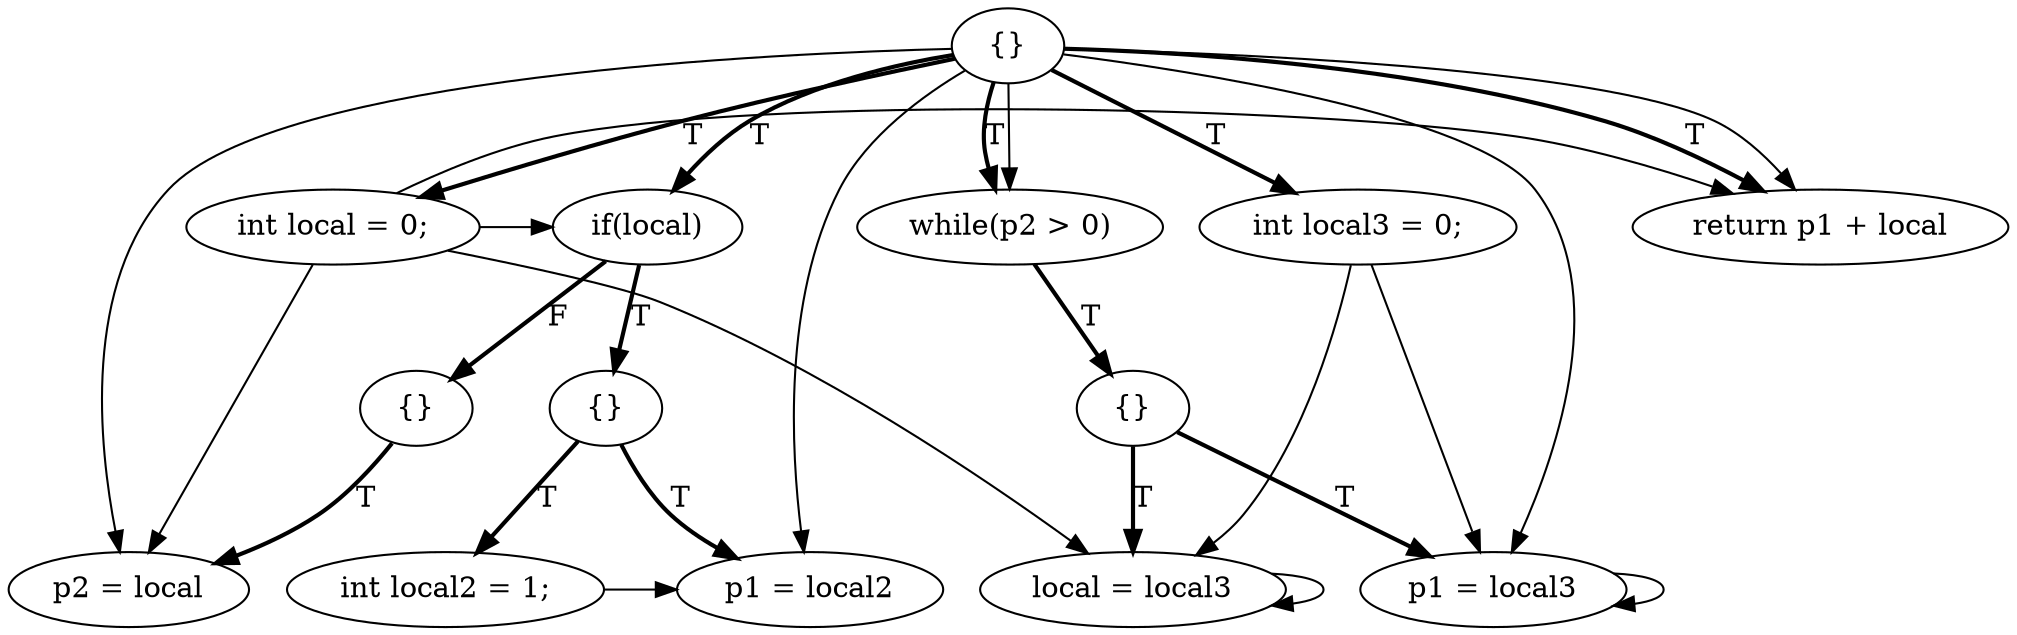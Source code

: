 digraph {
rankdir=TD;
0[label="{}"]; 
0 -> 1[label="T",style=bold];
1[label="int local = 0;"]; 
1 -> 3;
1 -> 5;
1 -> 8;
1 -> 10;
0 -> 2[label="T",style=bold];
2[label="int local3 = 0;"]; 
2 -> 9;
2 -> 10;
0 -> 3[label="T",style=bold];
3[label="if(local)"]; 
3 -> 11[label="T",style=bold];
11[label="{}"]; 
11 -> 6[label="T",style=bold];
6[label="int local2 = 1;"]; 
6 -> 7;
11 -> 7[label="T",style=bold];
7[label="p1 = local2"]; 
{ rank=same 6 7 }
3 -> 12[label="F",style=bold];
12[label="{}"]; 
12 -> 8[label="T",style=bold];
8[label="p2 = local"]; 
{ rank=same 8 }
{ rank=same 11 12 }
0 -> 4[label="T",style=bold];
4[label="while(p2 > 0)"]; 
4 -> 13[label="T",style=bold];
13[label="{}"]; 
13 -> 9[label="T",style=bold];
9[label="p1 = local3"]; 
9 -> 9;
13 -> 10[label="T",style=bold];
10[label="local = local3"]; 
10 -> 10;
{ rank=same 9 10 }
{ rank=same 13 }
0 -> 5[label="T",style=bold];
5[label="return p1 + local"]; 
{ rank=same 1 2 3 4 5 }
0 -> 4;
0 -> 5;
0 -> 7;
0 -> 8;
0 -> 9;

}